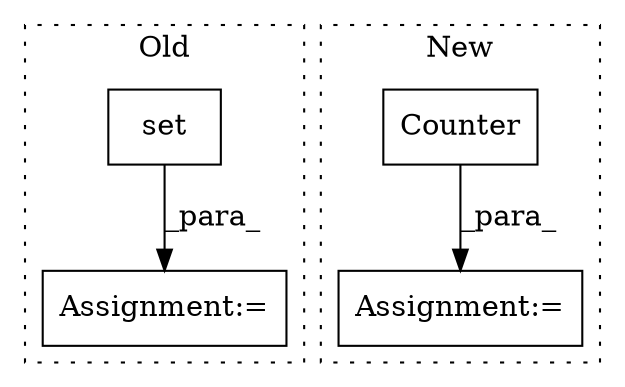 digraph G {
subgraph cluster0 {
1 [label="set" a="32" s="1025" l="5" shape="box"];
4 [label="Assignment:=" a="7" s="1024" l="1" shape="box"];
label = "Old";
style="dotted";
}
subgraph cluster1 {
2 [label="Counter" a="32" s="1171" l="9" shape="box"];
3 [label="Assignment:=" a="7" s="1158" l="1" shape="box"];
label = "New";
style="dotted";
}
1 -> 4 [label="_para_"];
2 -> 3 [label="_para_"];
}
